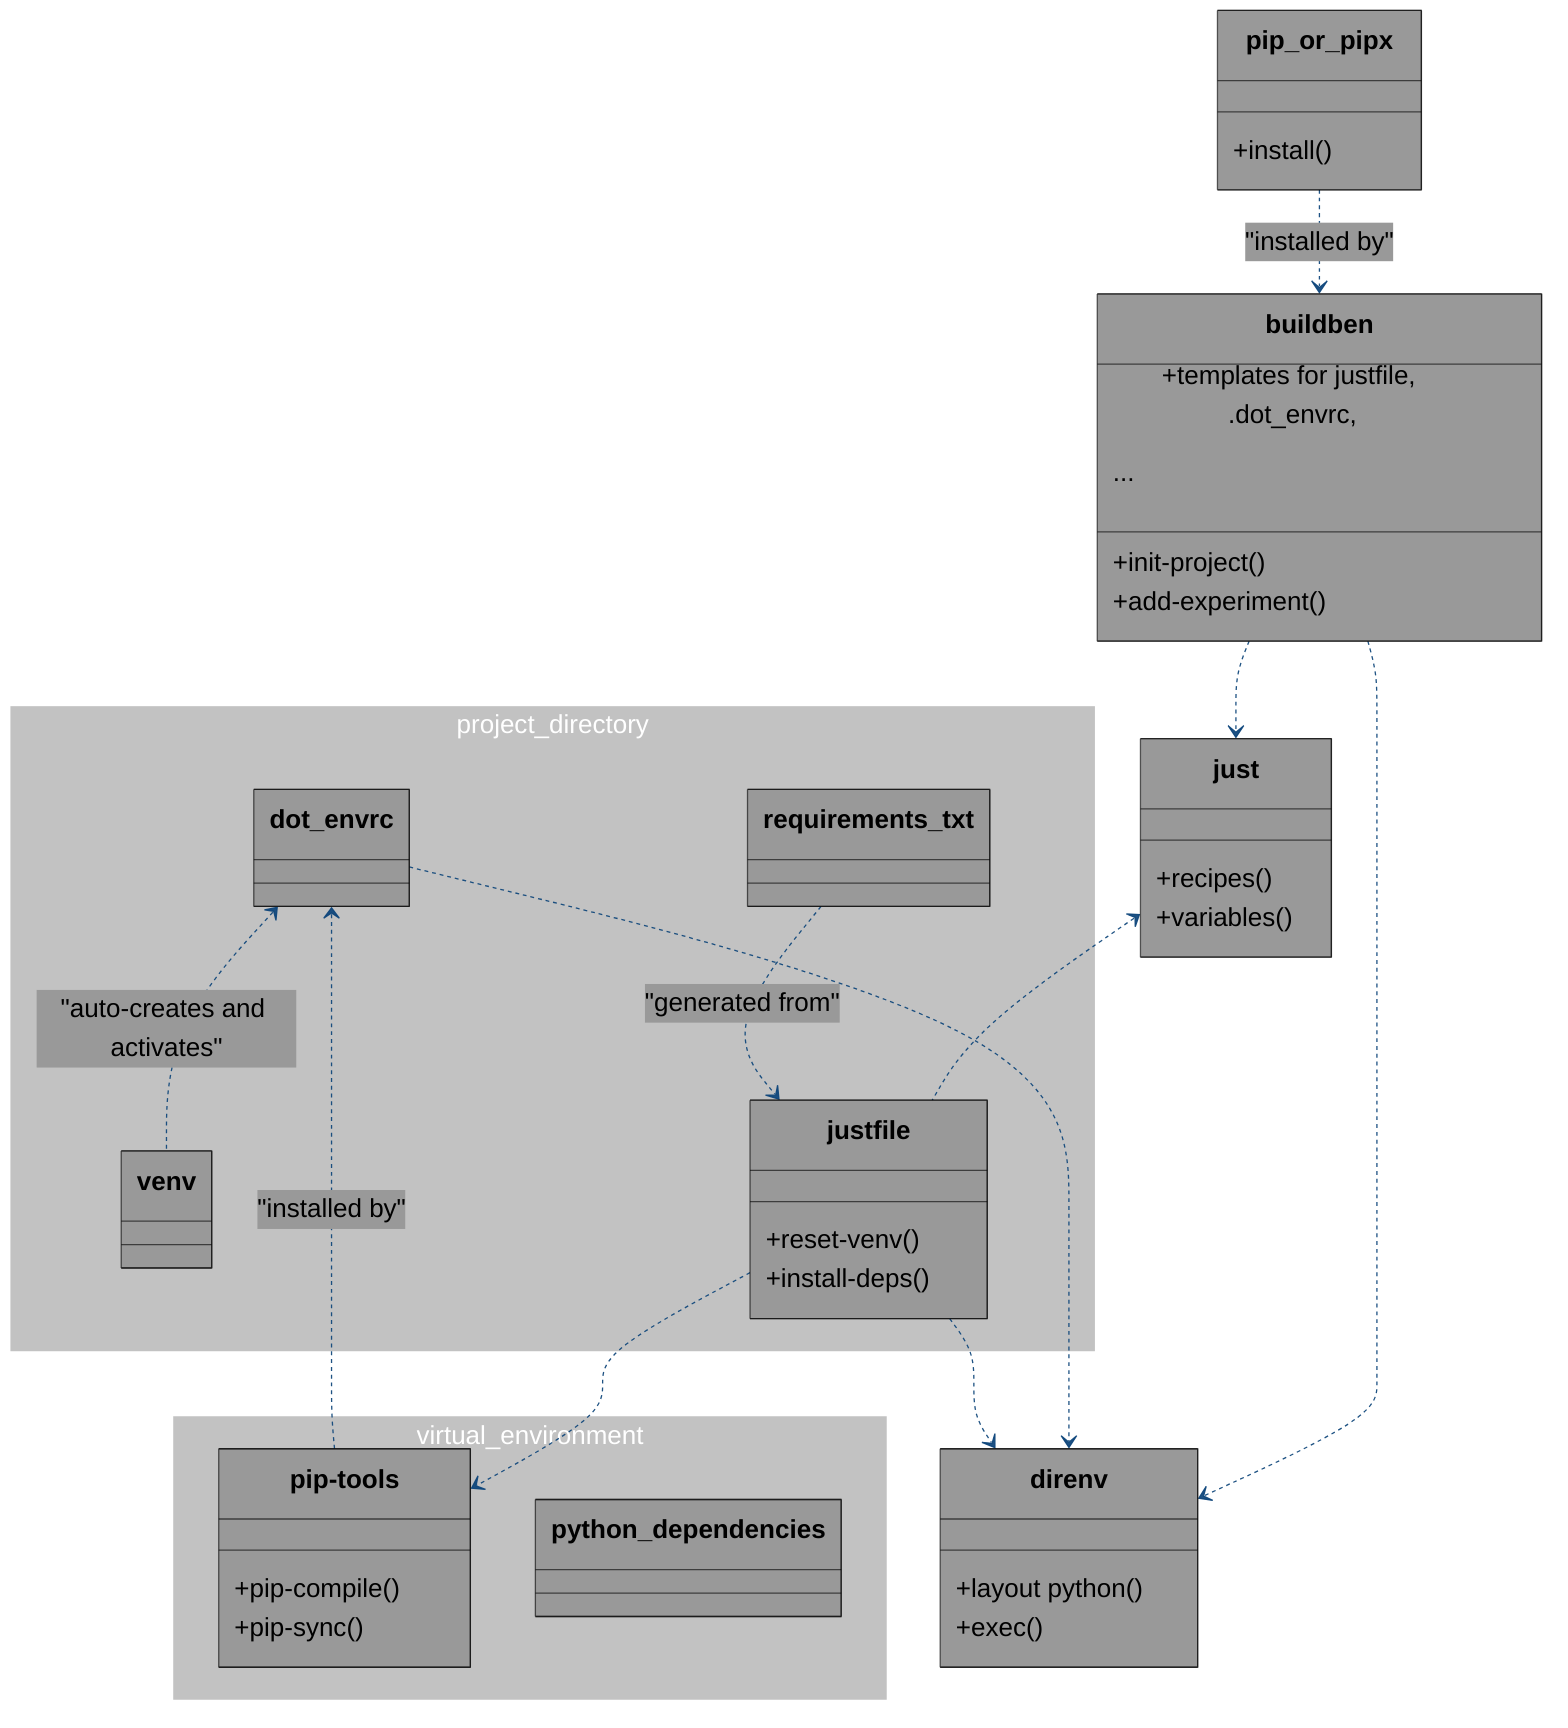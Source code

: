 ---
config:
    title: build-ben runtime helpers
    theme: base
    themeVariables:
        fontSize: 20px
        
        # Nodes
        primaryTextColor: "#000000"      # Black
        primaryColor: "#999999"          # Grey
        primaryBorderColor: "#00000099"  # Black transparent
        
        # Links
        lineColor: "#0e467bee"        # Dark Blue transparent
        secondaryColor: "#0e467b03"   # Dark Blue transparent
        
        # Subgraphs
        tertiaryTextColor: "#ffffff"  # White
        tertiaryColor: "#99999999"    # Grey transparent
        tertiaryBorderColor: "#00000000" # Fully transparent
---



classDiagram
    %% ───────────────────────────  Classes  ───────────────────────────
    
    subgraph globalenvironment
        class buildben{
            +templates for justfile, .dot_envrc, 
            +init-project()
            +add-experiment()
            ...
            }

        class direnv{
            +layout python()
            +exec()
        }

        class pip_or_pipx{
            +install()
        }

        class just{
            +recipes()
            +variables()
        }
    
    end
    
        
    namespace virtual_environment{
        class pip-tools{
            +pip-compile()
            +pip-sync()
        }

        class python_dependencies{
        }
        
    }
    
    namespace project_directory{
        class venv{
        }
        class justfile{
            +reset-venv()
            +install-deps()
        }
        
        class dot_envrc{
        }
        
        class requirements_txt{
        }
        
    }
    


    %% ─────────────────────────── Relationships ───────────────────────
    
    %% ## Connections
    %% > Inheritance: "is-a", Empty arrow: <|--, Points towards the parent
    %% > Composition: "part-of", Filled diamond: --*, Points towards the whole
    %% > Aggregation: "used-by", Open diamond: --o, Points towards the user
    %% > Dependency: "depends-on", Dotted line: ..>, Points from the dependent to the supplier (supplier=dependency)
    
    %% BuildBen uses each helper
    %% pip_or_pipx <.. buildben : "installed by"
    %% pip_or_pipx <.. buildben : "installed by"
    %% buildben ..> direnv : 
    dot_envrc <.. venv : "auto-creates and activates"
    %% buildben ..> just : 
    %% buildben ..> pip-tools : 
    
    
    %% dot_envrc ..> direnv
    %% venv o-- pip-tools
    

    %% just ..> direnv : "recipes call direnv exec"
    %% just <.. justfile
    %% justfile ..> direnv
    %% justfile ..> pip-tools

    
    %% requirements_txt ..> justfile : created by


    %% relationships
    buildben ..> direnv
    buildben ..> just
    pip_or_pipx  ..> buildben : "installed by"

    %% direnv ..> virtual_environment.Venv : "creates/activates"
    %% project_directory -->* virtual_environment.Venv : ".direnv/"
    %% venv *-- pip-tools
    %% venv *-- python_dependencies

    dot_envrc ..> direnv
    justfile ..> direnv
    justfile ..> pip-tools
    dot_envrc <.. pip-tools : "installed by"
    just <.. justfile
    requirements_txt ..> justfile : "generated from"